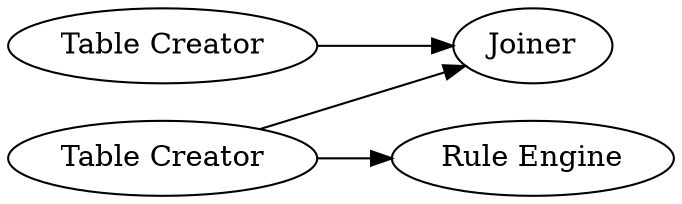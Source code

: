 digraph {
	1 -> 4
	1 -> 3
	2 -> 4
	1 [label="Table Creator"]
	4 [label=Joiner]
	3 [label="Rule Engine"]
	2 [label="Table Creator"]
	rankdir=LR
}
